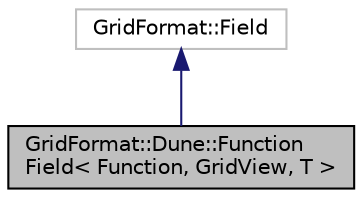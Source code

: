 digraph "GridFormat::Dune::FunctionField&lt; Function, GridView, T &gt;"
{
 // LATEX_PDF_SIZE
  edge [fontname="Helvetica",fontsize="10",labelfontname="Helvetica",labelfontsize="10"];
  node [fontname="Helvetica",fontsize="10",shape=record];
  Node1 [label="GridFormat::Dune::Function\lField\< Function, GridView, T \>",height=0.2,width=0.4,color="black", fillcolor="grey75", style="filled", fontcolor="black",tooltip="Implements the field interface for a Dune::Function defined on a GridFormat::Dune::LagrangeMesh."];
  Node2 -> Node1 [dir="back",color="midnightblue",fontsize="10",style="solid",fontname="Helvetica"];
  Node2 [label="GridFormat::Field",height=0.2,width=0.4,color="grey75", fillcolor="white", style="filled",tooltip=" "];
}
